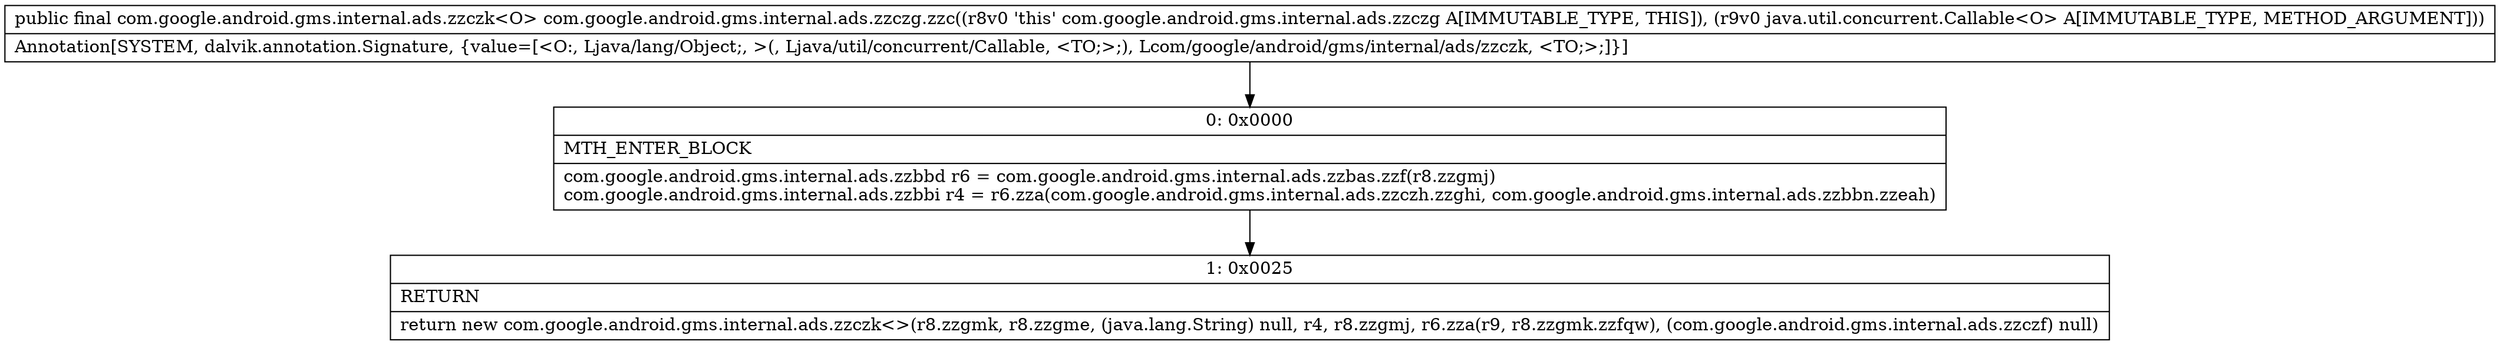 digraph "CFG forcom.google.android.gms.internal.ads.zzczg.zzc(Ljava\/util\/concurrent\/Callable;)Lcom\/google\/android\/gms\/internal\/ads\/zzczk;" {
Node_0 [shape=record,label="{0\:\ 0x0000|MTH_ENTER_BLOCK\l|com.google.android.gms.internal.ads.zzbbd r6 = com.google.android.gms.internal.ads.zzbas.zzf(r8.zzgmj)\lcom.google.android.gms.internal.ads.zzbbi r4 = r6.zza(com.google.android.gms.internal.ads.zzczh.zzghi, com.google.android.gms.internal.ads.zzbbn.zzeah)\l}"];
Node_1 [shape=record,label="{1\:\ 0x0025|RETURN\l|return new com.google.android.gms.internal.ads.zzczk\<\>(r8.zzgmk, r8.zzgme, (java.lang.String) null, r4, r8.zzgmj, r6.zza(r9, r8.zzgmk.zzfqw), (com.google.android.gms.internal.ads.zzczf) null)\l}"];
MethodNode[shape=record,label="{public final com.google.android.gms.internal.ads.zzczk\<O\> com.google.android.gms.internal.ads.zzczg.zzc((r8v0 'this' com.google.android.gms.internal.ads.zzczg A[IMMUTABLE_TYPE, THIS]), (r9v0 java.util.concurrent.Callable\<O\> A[IMMUTABLE_TYPE, METHOD_ARGUMENT]))  | Annotation[SYSTEM, dalvik.annotation.Signature, \{value=[\<O:, Ljava\/lang\/Object;, \>(, Ljava\/util\/concurrent\/Callable, \<TO;\>;), Lcom\/google\/android\/gms\/internal\/ads\/zzczk, \<TO;\>;]\}]\l}"];
MethodNode -> Node_0;
Node_0 -> Node_1;
}

